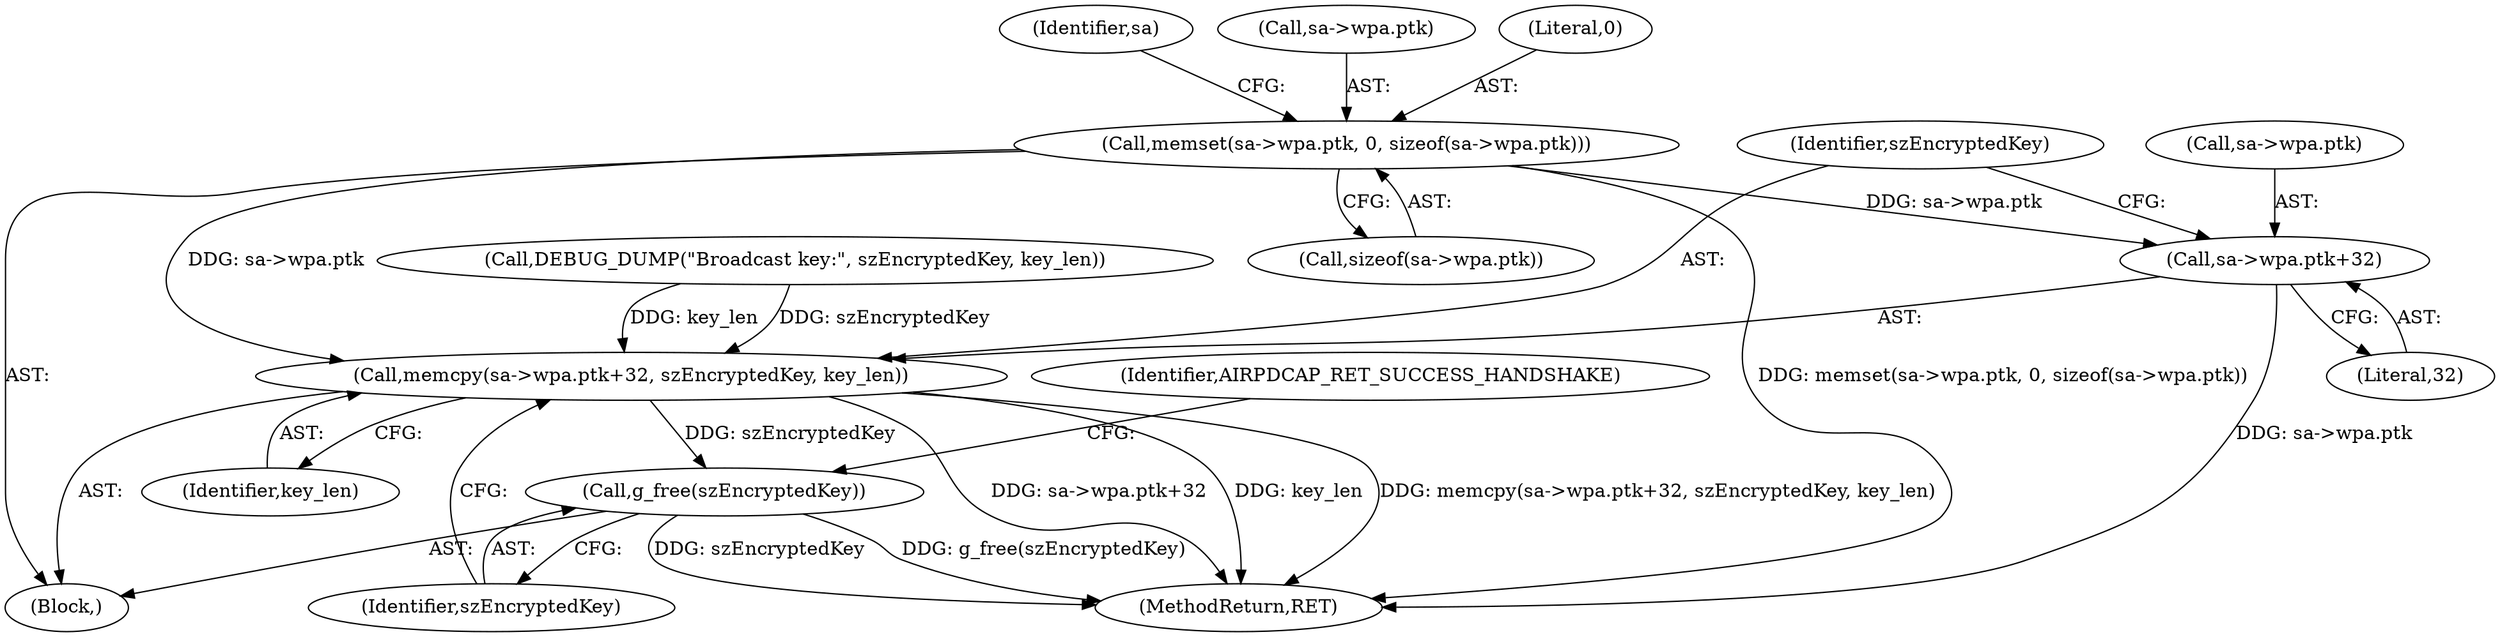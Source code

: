 digraph "0_wireshark_b6d838eebf4456192360654092e5587c5207f185@API" {
"1000508" [label="(Call,memset(sa->wpa.ptk, 0, sizeof(sa->wpa.ptk)))"];
"1000521" [label="(Call,memcpy(sa->wpa.ptk+32, szEncryptedKey, key_len))"];
"1000531" [label="(Call,g_free(szEncryptedKey))"];
"1000522" [label="(Call,sa->wpa.ptk+32)"];
"1000531" [label="(Call,g_free(szEncryptedKey))"];
"1000528" [label="(Literal,32)"];
"1000525" [label="(Identifier,sa)"];
"1000509" [label="(Call,sa->wpa.ptk)"];
"1000508" [label="(Call,memset(sa->wpa.ptk, 0, sizeof(sa->wpa.ptk)))"];
"1000529" [label="(Identifier,szEncryptedKey)"];
"1000532" [label="(Identifier,szEncryptedKey)"];
"1000535" [label="(MethodReturn,RET)"];
"1000142" [label="(Block,)"];
"1000514" [label="(Literal,0)"];
"1000534" [label="(Identifier,AIRPDCAP_RET_SUCCESS_HANDSHAKE)"];
"1000523" [label="(Call,sa->wpa.ptk)"];
"1000521" [label="(Call,memcpy(sa->wpa.ptk+32, szEncryptedKey, key_len))"];
"1000522" [label="(Call,sa->wpa.ptk+32)"];
"1000515" [label="(Call,sizeof(sa->wpa.ptk))"];
"1000493" [label="(Call,DEBUG_DUMP(\"Broadcast key:\", szEncryptedKey, key_len))"];
"1000530" [label="(Identifier,key_len)"];
"1000508" -> "1000142"  [label="AST: "];
"1000508" -> "1000515"  [label="CFG: "];
"1000509" -> "1000508"  [label="AST: "];
"1000514" -> "1000508"  [label="AST: "];
"1000515" -> "1000508"  [label="AST: "];
"1000525" -> "1000508"  [label="CFG: "];
"1000508" -> "1000535"  [label="DDG: memset(sa->wpa.ptk, 0, sizeof(sa->wpa.ptk))"];
"1000508" -> "1000521"  [label="DDG: sa->wpa.ptk"];
"1000508" -> "1000522"  [label="DDG: sa->wpa.ptk"];
"1000521" -> "1000142"  [label="AST: "];
"1000521" -> "1000530"  [label="CFG: "];
"1000522" -> "1000521"  [label="AST: "];
"1000529" -> "1000521"  [label="AST: "];
"1000530" -> "1000521"  [label="AST: "];
"1000532" -> "1000521"  [label="CFG: "];
"1000521" -> "1000535"  [label="DDG: sa->wpa.ptk+32"];
"1000521" -> "1000535"  [label="DDG: key_len"];
"1000521" -> "1000535"  [label="DDG: memcpy(sa->wpa.ptk+32, szEncryptedKey, key_len)"];
"1000493" -> "1000521"  [label="DDG: szEncryptedKey"];
"1000493" -> "1000521"  [label="DDG: key_len"];
"1000521" -> "1000531"  [label="DDG: szEncryptedKey"];
"1000531" -> "1000142"  [label="AST: "];
"1000531" -> "1000532"  [label="CFG: "];
"1000532" -> "1000531"  [label="AST: "];
"1000534" -> "1000531"  [label="CFG: "];
"1000531" -> "1000535"  [label="DDG: g_free(szEncryptedKey)"];
"1000531" -> "1000535"  [label="DDG: szEncryptedKey"];
"1000522" -> "1000528"  [label="CFG: "];
"1000523" -> "1000522"  [label="AST: "];
"1000528" -> "1000522"  [label="AST: "];
"1000529" -> "1000522"  [label="CFG: "];
"1000522" -> "1000535"  [label="DDG: sa->wpa.ptk"];
}
